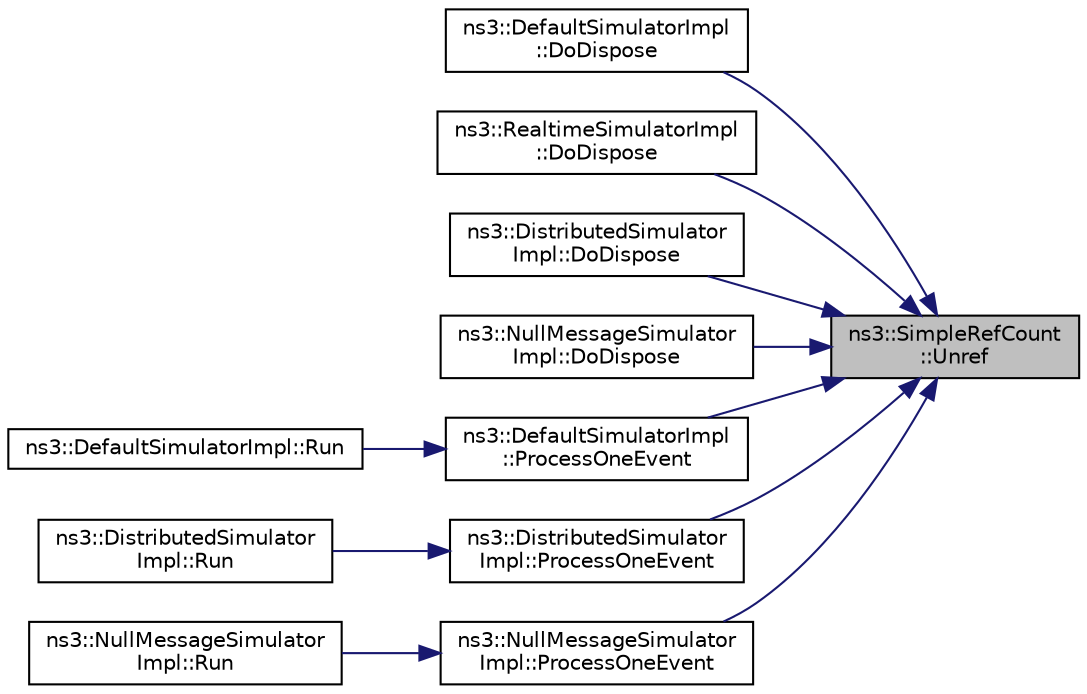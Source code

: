 digraph "ns3::SimpleRefCount::Unref"
{
 // LATEX_PDF_SIZE
  edge [fontname="Helvetica",fontsize="10",labelfontname="Helvetica",labelfontsize="10"];
  node [fontname="Helvetica",fontsize="10",shape=record];
  rankdir="RL";
  Node1 [label="ns3::SimpleRefCount\l::Unref",height=0.2,width=0.4,color="black", fillcolor="grey75", style="filled", fontcolor="black",tooltip="Decrement the reference count."];
  Node1 -> Node2 [dir="back",color="midnightblue",fontsize="10",style="solid",fontname="Helvetica"];
  Node2 [label="ns3::DefaultSimulatorImpl\l::DoDispose",height=0.2,width=0.4,color="black", fillcolor="white", style="filled",URL="$classns3_1_1_default_simulator_impl.html#ae5402f99dfc9767491c94f8069e97514",tooltip="Destructor implementation."];
  Node1 -> Node3 [dir="back",color="midnightblue",fontsize="10",style="solid",fontname="Helvetica"];
  Node3 [label="ns3::RealtimeSimulatorImpl\l::DoDispose",height=0.2,width=0.4,color="black", fillcolor="white", style="filled",URL="$classns3_1_1_realtime_simulator_impl.html#a1a161c21705e49a2832fd5936db244ed",tooltip="Destructor implementation."];
  Node1 -> Node4 [dir="back",color="midnightblue",fontsize="10",style="solid",fontname="Helvetica"];
  Node4 [label="ns3::DistributedSimulator\lImpl::DoDispose",height=0.2,width=0.4,color="black", fillcolor="white", style="filled",URL="$classns3_1_1_distributed_simulator_impl.html#ab2244c8d96f23a9d50b98115c917f993",tooltip="Destructor implementation."];
  Node1 -> Node5 [dir="back",color="midnightblue",fontsize="10",style="solid",fontname="Helvetica"];
  Node5 [label="ns3::NullMessageSimulator\lImpl::DoDispose",height=0.2,width=0.4,color="black", fillcolor="white", style="filled",URL="$classns3_1_1_null_message_simulator_impl.html#aac81ae1693fc790b605e364310906e38",tooltip="Destructor implementation."];
  Node1 -> Node6 [dir="back",color="midnightblue",fontsize="10",style="solid",fontname="Helvetica"];
  Node6 [label="ns3::DefaultSimulatorImpl\l::ProcessOneEvent",height=0.2,width=0.4,color="black", fillcolor="white", style="filled",URL="$classns3_1_1_default_simulator_impl.html#a743e884e74c5db845cc2b8f1779e0e9d",tooltip="Process the next event."];
  Node6 -> Node7 [dir="back",color="midnightblue",fontsize="10",style="solid",fontname="Helvetica"];
  Node7 [label="ns3::DefaultSimulatorImpl::Run",height=0.2,width=0.4,color="black", fillcolor="white", style="filled",URL="$classns3_1_1_default_simulator_impl.html#a744b5fd2093c8cd507acbff376c41d53",tooltip="Run the simulation."];
  Node1 -> Node8 [dir="back",color="midnightblue",fontsize="10",style="solid",fontname="Helvetica"];
  Node8 [label="ns3::DistributedSimulator\lImpl::ProcessOneEvent",height=0.2,width=0.4,color="black", fillcolor="white", style="filled",URL="$classns3_1_1_distributed_simulator_impl.html#a56582f58c7b973e24d4c303bfb639f7c",tooltip="Process the next event."];
  Node8 -> Node9 [dir="back",color="midnightblue",fontsize="10",style="solid",fontname="Helvetica"];
  Node9 [label="ns3::DistributedSimulator\lImpl::Run",height=0.2,width=0.4,color="black", fillcolor="white", style="filled",URL="$classns3_1_1_distributed_simulator_impl.html#a5a2cd016631eac7f93dba3b08ab0e0dd",tooltip="Run the simulation."];
  Node1 -> Node10 [dir="back",color="midnightblue",fontsize="10",style="solid",fontname="Helvetica"];
  Node10 [label="ns3::NullMessageSimulator\lImpl::ProcessOneEvent",height=0.2,width=0.4,color="black", fillcolor="white", style="filled",URL="$classns3_1_1_null_message_simulator_impl.html#a409f15407fc49b56819097c108bbb50e",tooltip="Process the next event on the queue."];
  Node10 -> Node11 [dir="back",color="midnightblue",fontsize="10",style="solid",fontname="Helvetica"];
  Node11 [label="ns3::NullMessageSimulator\lImpl::Run",height=0.2,width=0.4,color="black", fillcolor="white", style="filled",URL="$classns3_1_1_null_message_simulator_impl.html#ab6919d906d7706a688b4452127860b77",tooltip="Run the simulation."];
}
